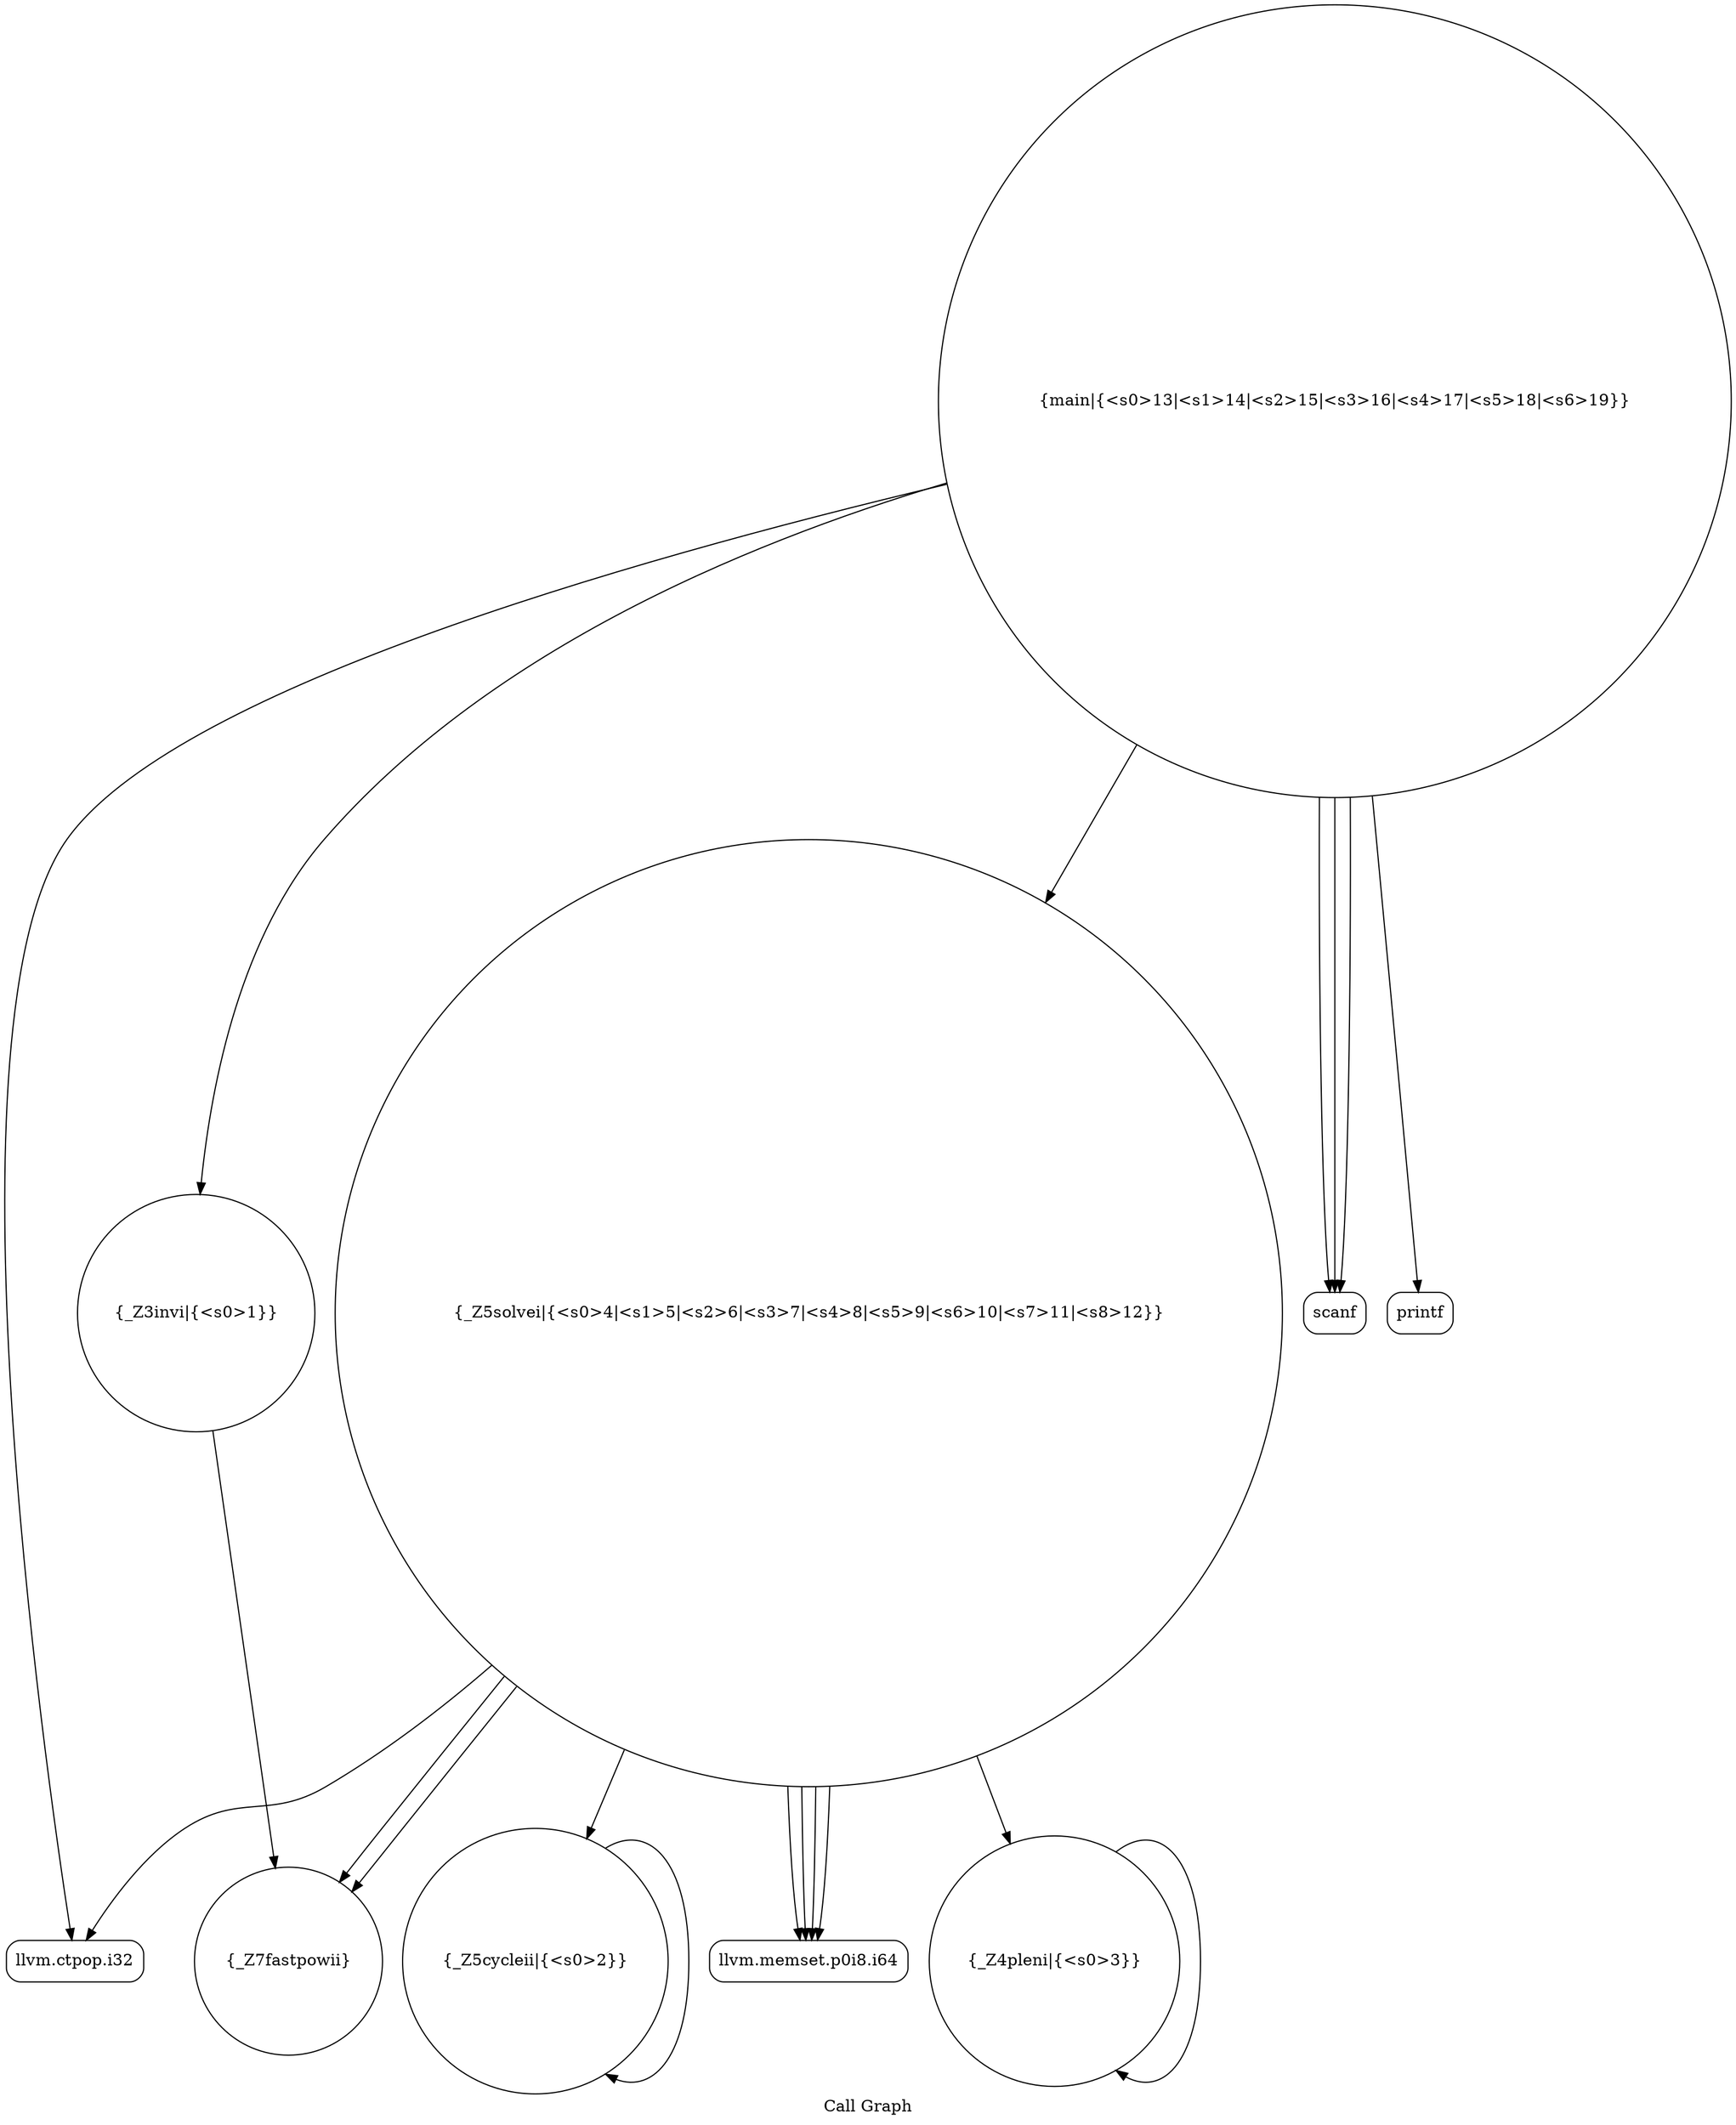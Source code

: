 digraph "Call Graph" {
	label="Call Graph";

	Node0x558b0452def0 [shape=record,shape=circle,label="{_Z7fastpowii}"];
	Node0x558b0452e680 [shape=record,shape=circle,label="{main|{<s0>13|<s1>14|<s2>15|<s3>16|<s4>17|<s5>18|<s6>19}}"];
	Node0x558b0452e680:s0 -> Node0x558b0452e700[color=black];
	Node0x558b0452e680:s1 -> Node0x558b0452e700[color=black];
	Node0x558b0452e680:s2 -> Node0x558b0452e700[color=black];
	Node0x558b0452e680:s3 -> Node0x558b0452e600[color=black];
	Node0x558b0452e680:s4 -> Node0x558b0452e500[color=black];
	Node0x558b0452e680:s5 -> Node0x558b0452e380[color=black];
	Node0x558b0452e680:s6 -> Node0x558b0452e780[color=black];
	Node0x558b0452e400 [shape=record,shape=circle,label="{_Z5cycleii|{<s0>2}}"];
	Node0x558b0452e400:s0 -> Node0x558b0452e400[color=black];
	Node0x558b0452e780 [shape=record,shape=Mrecord,label="{printf}"];
	Node0x558b0452e500 [shape=record,shape=circle,label="{_Z5solvei|{<s0>4|<s1>5|<s2>6|<s3>7|<s4>8|<s5>9|<s6>10|<s7>11|<s8>12}}"];
	Node0x558b0452e500:s0 -> Node0x558b0452e580[color=black];
	Node0x558b0452e500:s1 -> Node0x558b0452e580[color=black];
	Node0x558b0452e500:s2 -> Node0x558b0452e580[color=black];
	Node0x558b0452e500:s3 -> Node0x558b0452e400[color=black];
	Node0x558b0452e500:s4 -> Node0x558b0452e600[color=black];
	Node0x558b0452e500:s5 -> Node0x558b0452e580[color=black];
	Node0x558b0452e500:s6 -> Node0x558b0452e480[color=black];
	Node0x558b0452e500:s7 -> Node0x558b0452def0[color=black];
	Node0x558b0452e500:s8 -> Node0x558b0452def0[color=black];
	Node0x558b0452e600 [shape=record,shape=Mrecord,label="{llvm.ctpop.i32}"];
	Node0x558b0452e380 [shape=record,shape=circle,label="{_Z3invi|{<s0>1}}"];
	Node0x558b0452e380:s0 -> Node0x558b0452def0[color=black];
	Node0x558b0452e700 [shape=record,shape=Mrecord,label="{scanf}"];
	Node0x558b0452e480 [shape=record,shape=circle,label="{_Z4pleni|{<s0>3}}"];
	Node0x558b0452e480:s0 -> Node0x558b0452e480[color=black];
	Node0x558b0452e580 [shape=record,shape=Mrecord,label="{llvm.memset.p0i8.i64}"];
}
